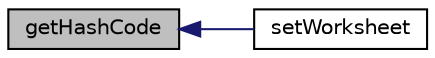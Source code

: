 digraph "getHashCode"
{
  edge [fontname="Helvetica",fontsize="10",labelfontname="Helvetica",labelfontsize="10"];
  node [fontname="Helvetica",fontsize="10",shape=record];
  rankdir="LR";
  Node9 [label="getHashCode",height=0.2,width=0.4,color="black", fillcolor="grey75", style="filled", fontcolor="black"];
  Node9 -> Node10 [dir="back",color="midnightblue",fontsize="10",style="solid",fontname="Helvetica"];
  Node10 [label="setWorksheet",height=0.2,width=0.4,color="black", fillcolor="white", style="filled",URL="$class_p_h_p_excel___worksheet___base_drawing.html#a817909e27ee728b5fe326df75b543280"];
}
